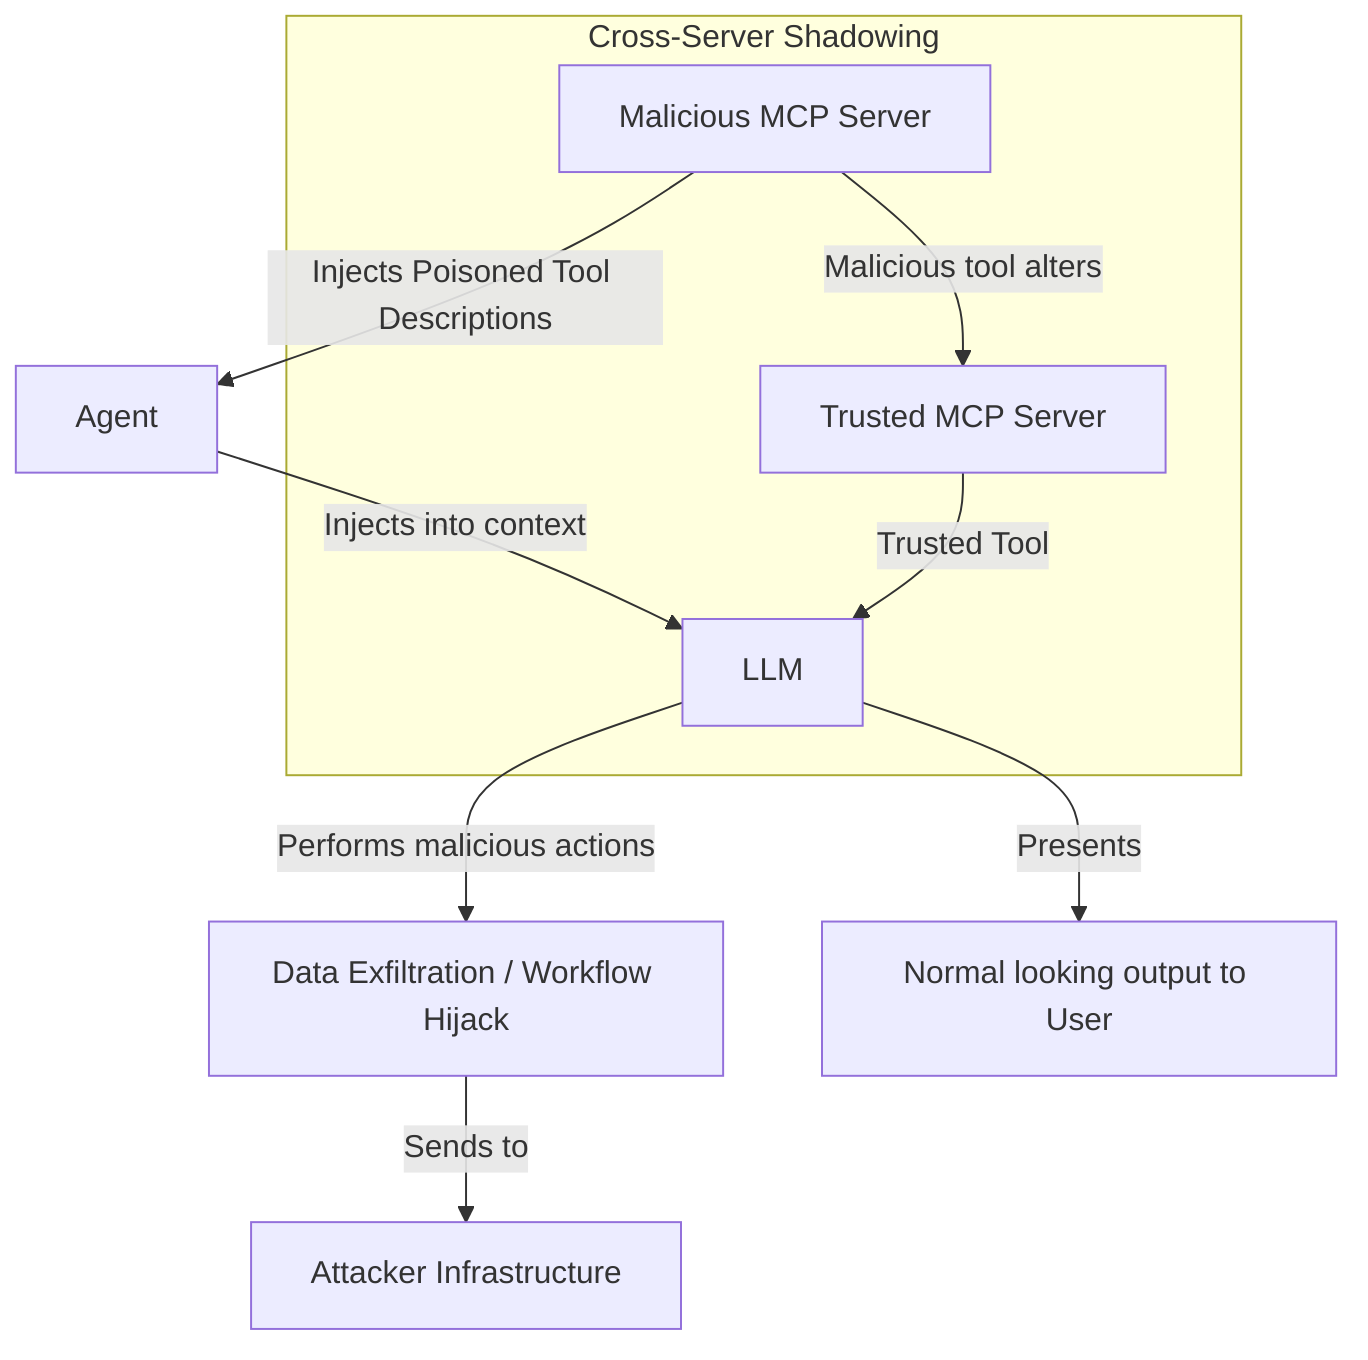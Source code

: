 graph TD
    A[Malicious MCP Server] -->|Injects Poisoned Tool Descriptions| B[Agent]
    B -->|Injects into context| C[LLM]
    C -->|Performs malicious actions| D[Data Exfiltration / Workflow Hijack]
    D -->|Sends to| E[Attacker Infrastructure]
    C -->|Presents| F[Normal looking output to User]

    subgraph Cross-Server Shadowing
        G[Trusted MCP Server] -->|Trusted Tool| C
        A -->|Malicious tool alters| G
    end